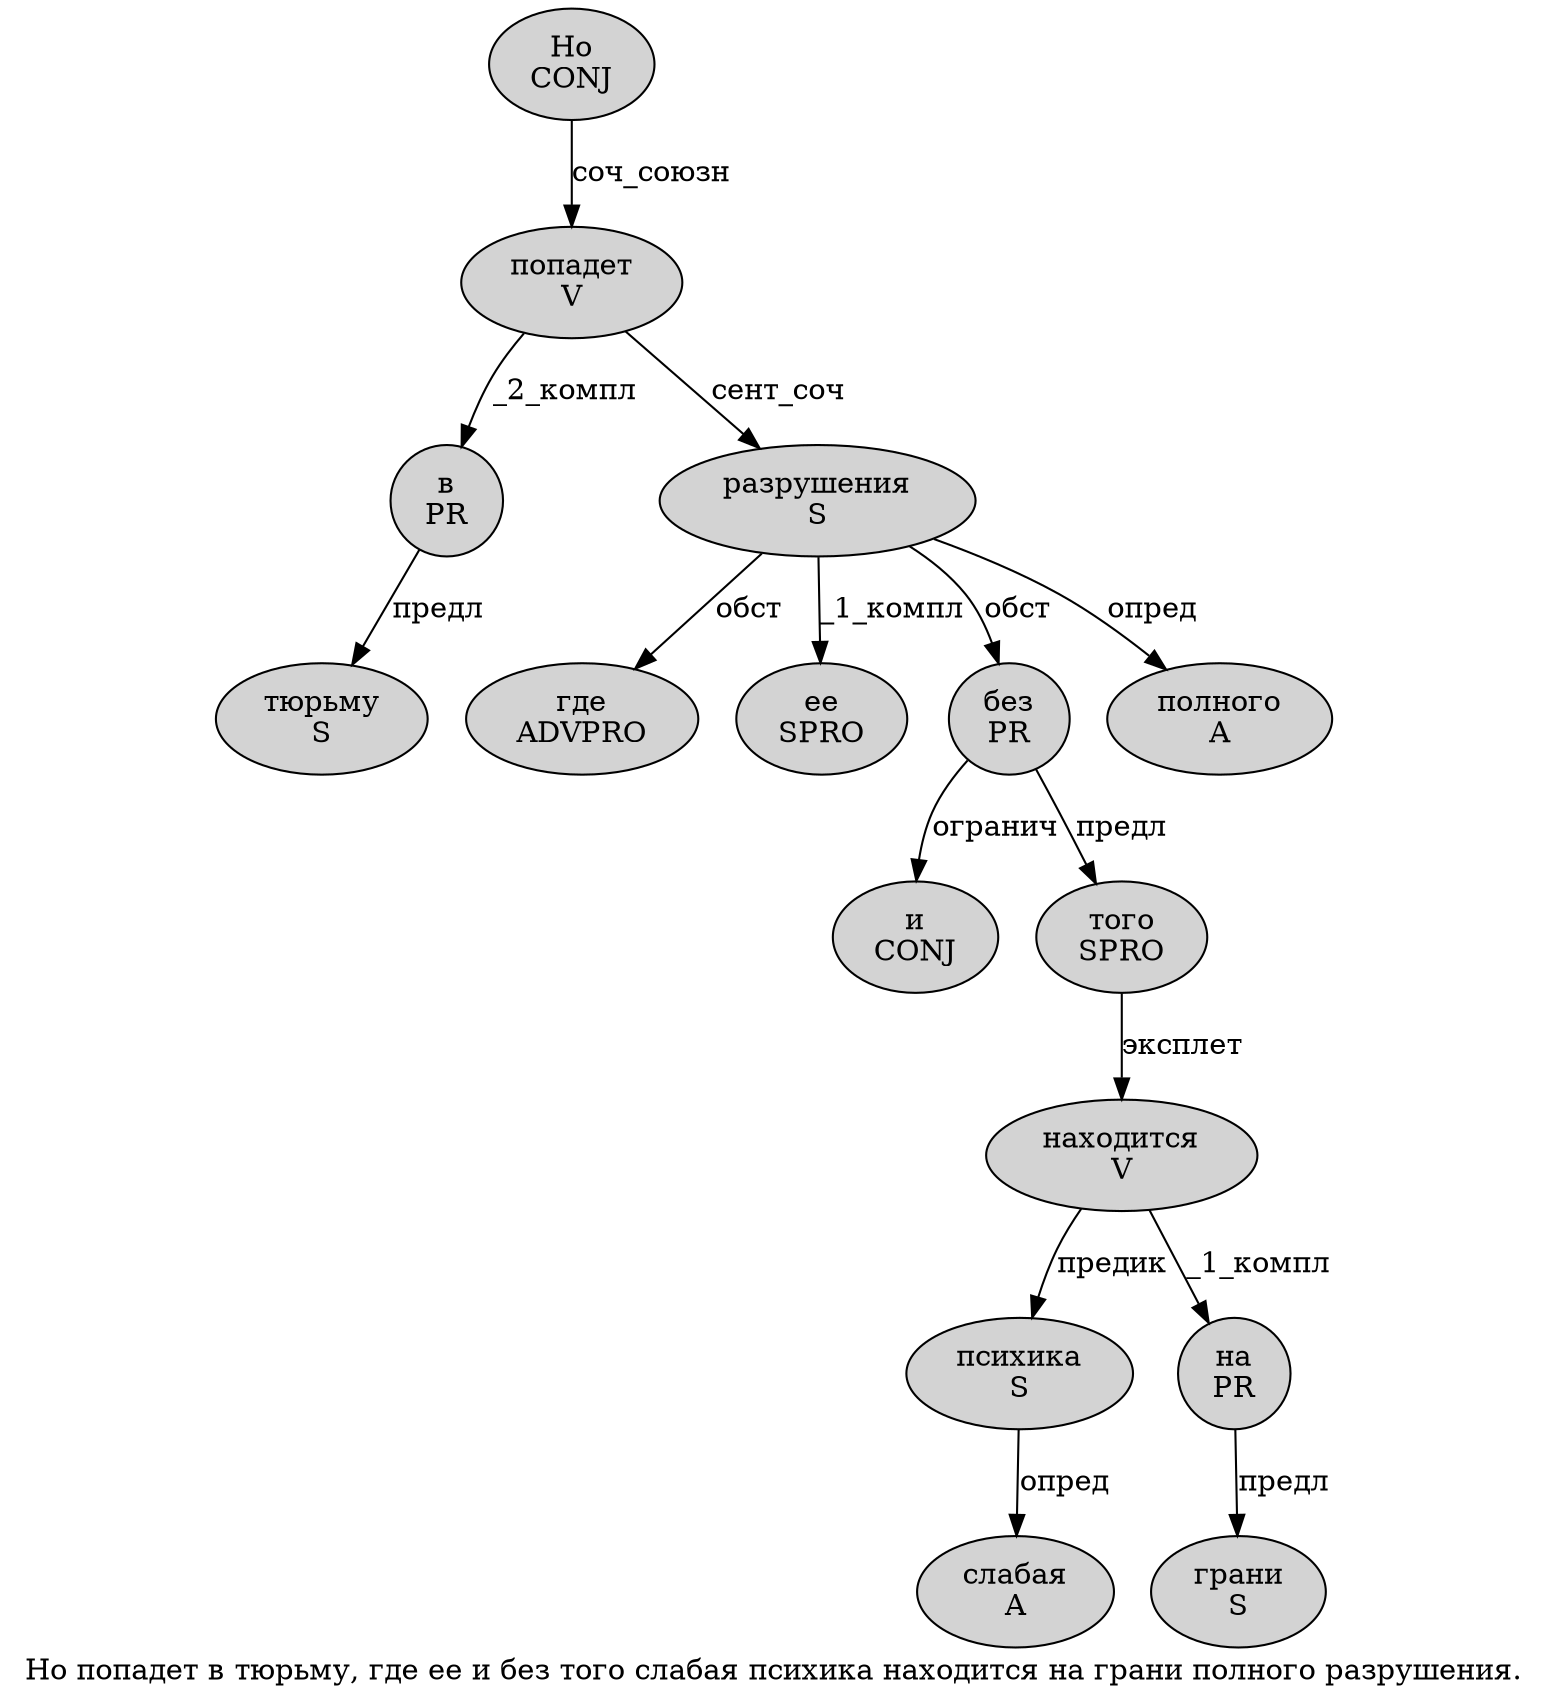 digraph SENTENCE_2285 {
	graph [label="Но попадет в тюрьму, где ее и без того слабая психика находится на грани полного разрушения."]
	node [style=filled]
		0 [label="Но
CONJ" color="" fillcolor=lightgray penwidth=1 shape=ellipse]
		1 [label="попадет
V" color="" fillcolor=lightgray penwidth=1 shape=ellipse]
		2 [label="в
PR" color="" fillcolor=lightgray penwidth=1 shape=ellipse]
		3 [label="тюрьму
S" color="" fillcolor=lightgray penwidth=1 shape=ellipse]
		5 [label="где
ADVPRO" color="" fillcolor=lightgray penwidth=1 shape=ellipse]
		6 [label="ее
SPRO" color="" fillcolor=lightgray penwidth=1 shape=ellipse]
		7 [label="и
CONJ" color="" fillcolor=lightgray penwidth=1 shape=ellipse]
		8 [label="без
PR" color="" fillcolor=lightgray penwidth=1 shape=ellipse]
		9 [label="того
SPRO" color="" fillcolor=lightgray penwidth=1 shape=ellipse]
		10 [label="слабая
A" color="" fillcolor=lightgray penwidth=1 shape=ellipse]
		11 [label="психика
S" color="" fillcolor=lightgray penwidth=1 shape=ellipse]
		12 [label="находится
V" color="" fillcolor=lightgray penwidth=1 shape=ellipse]
		13 [label="на
PR" color="" fillcolor=lightgray penwidth=1 shape=ellipse]
		14 [label="грани
S" color="" fillcolor=lightgray penwidth=1 shape=ellipse]
		15 [label="полного
A" color="" fillcolor=lightgray penwidth=1 shape=ellipse]
		16 [label="разрушения
S" color="" fillcolor=lightgray penwidth=1 shape=ellipse]
			16 -> 5 [label="обст"]
			16 -> 6 [label="_1_компл"]
			16 -> 8 [label="обст"]
			16 -> 15 [label="опред"]
			1 -> 2 [label="_2_компл"]
			1 -> 16 [label="сент_соч"]
			9 -> 12 [label="эксплет"]
			11 -> 10 [label="опред"]
			12 -> 11 [label="предик"]
			12 -> 13 [label="_1_компл"]
			0 -> 1 [label="соч_союзн"]
			8 -> 7 [label="огранич"]
			8 -> 9 [label="предл"]
			13 -> 14 [label="предл"]
			2 -> 3 [label="предл"]
}
